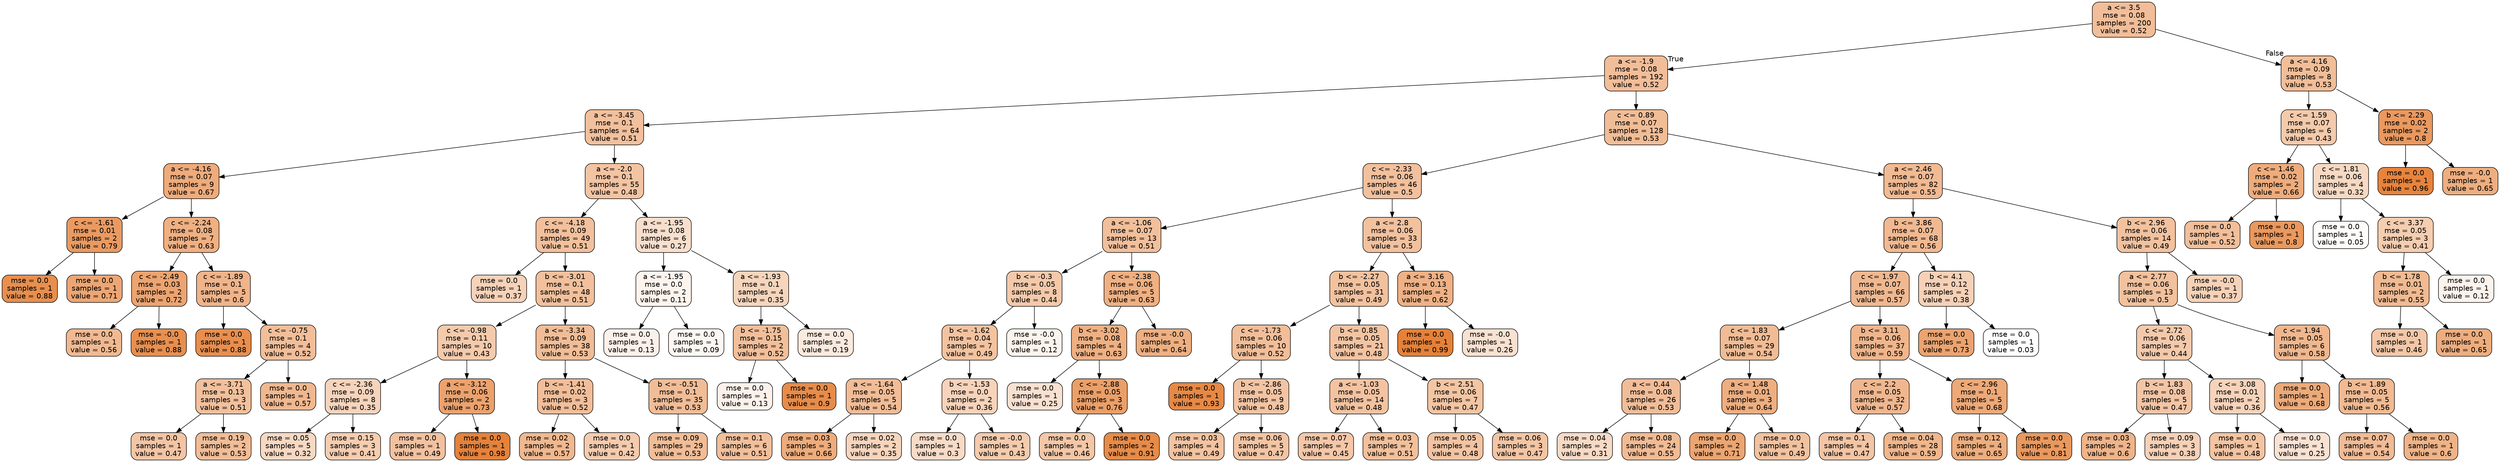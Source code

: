 digraph Tree {
node [shape=box, style="filled, rounded", color="black", fontname=helvetica] ;
edge [fontname=helvetica] ;
0 [label="a <= 3.5\nmse = 0.08\nsamples = 200\nvalue = 0.52", fillcolor="#f2be99"] ;
1 [label="a <= -1.9\nmse = 0.08\nsamples = 192\nvalue = 0.52", fillcolor="#f2be99"] ;
0 -> 1 [labeldistance=2.5, labelangle=45, headlabel="True"] ;
2 [label="a <= -3.45\nmse = 0.1\nsamples = 64\nvalue = 0.51", fillcolor="#f2c09c"] ;
1 -> 2 ;
3 [label="a <= -4.16\nmse = 0.07\nsamples = 9\nvalue = 0.67", fillcolor="#eeab7b"] ;
2 -> 3 ;
4 [label="c <= -1.61\nmse = 0.01\nsamples = 2\nvalue = 0.79", fillcolor="#ea9a61"] ;
3 -> 4 ;
5 [label="mse = 0.0\nsamples = 1\nvalue = 0.88", fillcolor="#e88f4f"] ;
4 -> 5 ;
6 [label="mse = 0.0\nsamples = 1\nvalue = 0.71", fillcolor="#eda673"] ;
4 -> 6 ;
7 [label="c <= -2.24\nmse = 0.08\nsamples = 7\nvalue = 0.63", fillcolor="#efb082"] ;
3 -> 7 ;
8 [label="c <= -2.49\nmse = 0.03\nsamples = 2\nvalue = 0.72", fillcolor="#eca470"] ;
7 -> 8 ;
9 [label="mse = 0.0\nsamples = 1\nvalue = 0.56", fillcolor="#f1b991"] ;
8 -> 9 ;
10 [label="mse = -0.0\nsamples = 1\nvalue = 0.88", fillcolor="#e88f4f"] ;
8 -> 10 ;
11 [label="c <= -1.89\nmse = 0.1\nsamples = 5\nvalue = 0.6", fillcolor="#f0b48a"] ;
7 -> 11 ;
12 [label="mse = 0.0\nsamples = 1\nvalue = 0.88", fillcolor="#e88e4e"] ;
11 -> 12 ;
13 [label="c <= -0.75\nmse = 0.1\nsamples = 4\nvalue = 0.52", fillcolor="#f2be99"] ;
11 -> 13 ;
14 [label="a <= -3.71\nmse = 0.13\nsamples = 3\nvalue = 0.51", fillcolor="#f2c09c"] ;
13 -> 14 ;
15 [label="mse = 0.0\nsamples = 1\nvalue = 0.47", fillcolor="#f3c5a4"] ;
14 -> 15 ;
16 [label="mse = 0.19\nsamples = 2\nvalue = 0.53", fillcolor="#f1bd97"] ;
14 -> 16 ;
17 [label="mse = 0.0\nsamples = 1\nvalue = 0.57", fillcolor="#f0b88f"] ;
13 -> 17 ;
18 [label="a <= -2.0\nmse = 0.1\nsamples = 55\nvalue = 0.48", fillcolor="#f3c4a2"] ;
2 -> 18 ;
19 [label="c <= -4.18\nmse = 0.09\nsamples = 49\nvalue = 0.51", fillcolor="#f2c09c"] ;
18 -> 19 ;
20 [label="mse = 0.0\nsamples = 1\nvalue = 0.37", fillcolor="#f6d2b9"] ;
19 -> 20 ;
21 [label="b <= -3.01\nmse = 0.1\nsamples = 48\nvalue = 0.51", fillcolor="#f2c09c"] ;
19 -> 21 ;
22 [label="c <= -0.98\nmse = 0.11\nsamples = 10\nvalue = 0.43", fillcolor="#f4caac"] ;
21 -> 22 ;
23 [label="c <= -2.36\nmse = 0.09\nsamples = 8\nvalue = 0.35", fillcolor="#f6d4bc"] ;
22 -> 23 ;
24 [label="mse = 0.05\nsamples = 5\nvalue = 0.32", fillcolor="#f7d9c3"] ;
23 -> 24 ;
25 [label="mse = 0.15\nsamples = 3\nvalue = 0.41", fillcolor="#f5cdb0"] ;
23 -> 25 ;
26 [label="a <= -3.12\nmse = 0.06\nsamples = 2\nvalue = 0.73", fillcolor="#eca26d"] ;
22 -> 26 ;
27 [label="mse = 0.0\nsamples = 1\nvalue = 0.49", fillcolor="#f2c2a0"] ;
26 -> 27 ;
28 [label="mse = 0.0\nsamples = 1\nvalue = 0.98", fillcolor="#e5823b"] ;
26 -> 28 ;
29 [label="a <= -3.34\nmse = 0.09\nsamples = 38\nvalue = 0.53", fillcolor="#f1bd97"] ;
21 -> 29 ;
30 [label="b <= -1.41\nmse = 0.02\nsamples = 3\nvalue = 0.52", fillcolor="#f2be99"] ;
29 -> 30 ;
31 [label="mse = 0.02\nsamples = 2\nvalue = 0.57", fillcolor="#f0b88f"] ;
30 -> 31 ;
32 [label="mse = 0.0\nsamples = 1\nvalue = 0.42", fillcolor="#f4cbae"] ;
30 -> 32 ;
33 [label="b <= -0.51\nmse = 0.1\nsamples = 35\nvalue = 0.53", fillcolor="#f1bd97"] ;
29 -> 33 ;
34 [label="mse = 0.09\nsamples = 29\nvalue = 0.53", fillcolor="#f1bd97"] ;
33 -> 34 ;
35 [label="mse = 0.1\nsamples = 6\nvalue = 0.51", fillcolor="#f2bf9b"] ;
33 -> 35 ;
36 [label="a <= -1.95\nmse = 0.08\nsamples = 6\nvalue = 0.27", fillcolor="#f8dfcd"] ;
18 -> 36 ;
37 [label="a <= -1.95\nmse = 0.0\nsamples = 2\nvalue = 0.11", fillcolor="#fdf4ee"] ;
36 -> 37 ;
38 [label="mse = 0.0\nsamples = 1\nvalue = 0.13", fillcolor="#fcf1ea"] ;
37 -> 38 ;
39 [label="mse = 0.0\nsamples = 1\nvalue = 0.09", fillcolor="#fdf7f2"] ;
37 -> 39 ;
40 [label="a <= -1.93\nmse = 0.1\nsamples = 4\nvalue = 0.35", fillcolor="#f6d5bc"] ;
36 -> 40 ;
41 [label="b <= -1.75\nmse = 0.15\nsamples = 2\nvalue = 0.52", fillcolor="#f2bf9a"] ;
40 -> 41 ;
42 [label="mse = 0.0\nsamples = 1\nvalue = 0.13", fillcolor="#fcf2eb"] ;
41 -> 42 ;
43 [label="mse = 0.0\nsamples = 1\nvalue = 0.9", fillcolor="#e78c4a"] ;
41 -> 43 ;
44 [label="mse = 0.0\nsamples = 2\nvalue = 0.19", fillcolor="#fbeade"] ;
40 -> 44 ;
45 [label="c <= 0.89\nmse = 0.07\nsamples = 128\nvalue = 0.53", fillcolor="#f1bd97"] ;
1 -> 45 ;
46 [label="c <= -2.33\nmse = 0.06\nsamples = 46\nvalue = 0.5", fillcolor="#f2c09d"] ;
45 -> 46 ;
47 [label="a <= -1.06\nmse = 0.07\nsamples = 13\nvalue = 0.51", fillcolor="#f2bf9b"] ;
46 -> 47 ;
48 [label="b <= -0.3\nmse = 0.05\nsamples = 8\nvalue = 0.44", fillcolor="#f4c9aa"] ;
47 -> 48 ;
49 [label="b <= -1.62\nmse = 0.04\nsamples = 7\nvalue = 0.49", fillcolor="#f3c3a0"] ;
48 -> 49 ;
50 [label="a <= -1.64\nmse = 0.05\nsamples = 5\nvalue = 0.54", fillcolor="#f1bc96"] ;
49 -> 50 ;
51 [label="mse = 0.03\nsamples = 3\nvalue = 0.66", fillcolor="#eeac7c"] ;
50 -> 51 ;
52 [label="mse = 0.02\nsamples = 2\nvalue = 0.35", fillcolor="#f6d5bd"] ;
50 -> 52 ;
53 [label="b <= -1.53\nmse = 0.0\nsamples = 2\nvalue = 0.36", fillcolor="#f6d3ba"] ;
49 -> 53 ;
54 [label="mse = 0.0\nsamples = 1\nvalue = 0.3", fillcolor="#f8dbc7"] ;
53 -> 54 ;
55 [label="mse = -0.0\nsamples = 1\nvalue = 0.43", fillcolor="#f4cbad"] ;
53 -> 55 ;
56 [label="mse = -0.0\nsamples = 1\nvalue = 0.12", fillcolor="#fdf3ed"] ;
48 -> 56 ;
57 [label="c <= -2.38\nmse = 0.06\nsamples = 5\nvalue = 0.63", fillcolor="#efb082"] ;
47 -> 57 ;
58 [label="b <= -3.02\nmse = 0.08\nsamples = 4\nvalue = 0.63", fillcolor="#efb082"] ;
57 -> 58 ;
59 [label="mse = 0.0\nsamples = 1\nvalue = 0.25", fillcolor="#f9e1d1"] ;
58 -> 59 ;
60 [label="c <= -2.88\nmse = 0.05\nsamples = 3\nvalue = 0.76", fillcolor="#eb9f68"] ;
58 -> 60 ;
61 [label="mse = 0.0\nsamples = 1\nvalue = 0.46", fillcolor="#f3c7a7"] ;
60 -> 61 ;
62 [label="mse = 0.0\nsamples = 2\nvalue = 0.91", fillcolor="#e78b49"] ;
60 -> 62 ;
63 [label="mse = -0.0\nsamples = 1\nvalue = 0.64", fillcolor="#eeaf81"] ;
57 -> 63 ;
64 [label="a <= 2.8\nmse = 0.06\nsamples = 33\nvalue = 0.5", fillcolor="#f2c19e"] ;
46 -> 64 ;
65 [label="b <= -2.27\nmse = 0.05\nsamples = 31\nvalue = 0.49", fillcolor="#f2c29f"] ;
64 -> 65 ;
66 [label="c <= -1.73\nmse = 0.06\nsamples = 10\nvalue = 0.52", fillcolor="#f2be99"] ;
65 -> 66 ;
67 [label="mse = 0.0\nsamples = 1\nvalue = 0.93", fillcolor="#e78945"] ;
66 -> 67 ;
68 [label="b <= -2.86\nmse = 0.05\nsamples = 9\nvalue = 0.48", fillcolor="#f3c4a3"] ;
66 -> 68 ;
69 [label="mse = 0.03\nsamples = 4\nvalue = 0.49", fillcolor="#f3c3a0"] ;
68 -> 69 ;
70 [label="mse = 0.06\nsamples = 5\nvalue = 0.47", fillcolor="#f3c5a4"] ;
68 -> 70 ;
71 [label="b <= 0.85\nmse = 0.05\nsamples = 21\nvalue = 0.48", fillcolor="#f3c4a2"] ;
65 -> 71 ;
72 [label="a <= -1.03\nmse = 0.05\nsamples = 14\nvalue = 0.48", fillcolor="#f3c3a1"] ;
71 -> 72 ;
73 [label="mse = 0.07\nsamples = 7\nvalue = 0.45", fillcolor="#f4c7a8"] ;
72 -> 73 ;
74 [label="mse = 0.03\nsamples = 7\nvalue = 0.51", fillcolor="#f2c09b"] ;
72 -> 74 ;
75 [label="b <= 2.51\nmse = 0.06\nsamples = 7\nvalue = 0.47", fillcolor="#f3c5a3"] ;
71 -> 75 ;
76 [label="mse = 0.05\nsamples = 4\nvalue = 0.48", fillcolor="#f3c4a3"] ;
75 -> 76 ;
77 [label="mse = 0.06\nsamples = 3\nvalue = 0.47", fillcolor="#f3c5a4"] ;
75 -> 77 ;
78 [label="a <= 3.16\nmse = 0.13\nsamples = 2\nvalue = 0.62", fillcolor="#efb185"] ;
64 -> 78 ;
79 [label="mse = 0.0\nsamples = 1\nvalue = 0.99", fillcolor="#e58139"] ;
78 -> 79 ;
80 [label="mse = -0.0\nsamples = 1\nvalue = 0.26", fillcolor="#f9e1d0"] ;
78 -> 80 ;
81 [label="a <= 2.46\nmse = 0.07\nsamples = 82\nvalue = 0.55", fillcolor="#f1ba93"] ;
45 -> 81 ;
82 [label="b <= 3.86\nmse = 0.07\nsamples = 68\nvalue = 0.56", fillcolor="#f1b991"] ;
81 -> 82 ;
83 [label="c <= 1.97\nmse = 0.07\nsamples = 66\nvalue = 0.57", fillcolor="#f0b890"] ;
82 -> 83 ;
84 [label="c <= 1.83\nmse = 0.07\nsamples = 29\nvalue = 0.54", fillcolor="#f1bc95"] ;
83 -> 84 ;
85 [label="a <= 0.44\nmse = 0.08\nsamples = 26\nvalue = 0.53", fillcolor="#f1bd98"] ;
84 -> 85 ;
86 [label="mse = 0.04\nsamples = 2\nvalue = 0.31", fillcolor="#f7dac5"] ;
85 -> 86 ;
87 [label="mse = 0.08\nsamples = 24\nvalue = 0.55", fillcolor="#f1bb94"] ;
85 -> 87 ;
88 [label="a <= 1.48\nmse = 0.01\nsamples = 3\nvalue = 0.64", fillcolor="#eeae80"] ;
84 -> 88 ;
89 [label="mse = 0.0\nsamples = 2\nvalue = 0.71", fillcolor="#eca571"] ;
88 -> 89 ;
90 [label="mse = 0.0\nsamples = 1\nvalue = 0.49", fillcolor="#f2c29f"] ;
88 -> 90 ;
91 [label="b <= 3.11\nmse = 0.06\nsamples = 37\nvalue = 0.59", fillcolor="#f0b58b"] ;
83 -> 91 ;
92 [label="c <= 2.2\nmse = 0.05\nsamples = 32\nvalue = 0.57", fillcolor="#f0b78f"] ;
91 -> 92 ;
93 [label="mse = 0.1\nsamples = 4\nvalue = 0.47", fillcolor="#f3c5a4"] ;
92 -> 93 ;
94 [label="mse = 0.04\nsamples = 28\nvalue = 0.59", fillcolor="#f0b68c"] ;
92 -> 94 ;
95 [label="c <= 2.96\nmse = 0.1\nsamples = 5\nvalue = 0.68", fillcolor="#eda978"] ;
91 -> 95 ;
96 [label="mse = 0.12\nsamples = 4\nvalue = 0.65", fillcolor="#eead7e"] ;
95 -> 96 ;
97 [label="mse = 0.0\nsamples = 1\nvalue = 0.81", fillcolor="#ea985d"] ;
95 -> 97 ;
98 [label="b <= 4.1\nmse = 0.12\nsamples = 2\nvalue = 0.38", fillcolor="#f6d1b7"] ;
82 -> 98 ;
99 [label="mse = 0.0\nsamples = 1\nvalue = 0.73", fillcolor="#eca36f"] ;
98 -> 99 ;
100 [label="mse = 0.0\nsamples = 1\nvalue = 0.03", fillcolor="#ffffff"] ;
98 -> 100 ;
101 [label="b <= 2.96\nmse = 0.06\nsamples = 14\nvalue = 0.49", fillcolor="#f2c29f"] ;
81 -> 101 ;
102 [label="a <= 2.77\nmse = 0.06\nsamples = 13\nvalue = 0.5", fillcolor="#f2c19d"] ;
101 -> 102 ;
103 [label="c <= 2.72\nmse = 0.06\nsamples = 7\nvalue = 0.44", fillcolor="#f4c9ab"] ;
102 -> 103 ;
104 [label="b <= 1.83\nmse = 0.08\nsamples = 5\nvalue = 0.47", fillcolor="#f3c5a5"] ;
103 -> 104 ;
105 [label="mse = 0.03\nsamples = 2\nvalue = 0.6", fillcolor="#efb489"] ;
104 -> 105 ;
106 [label="mse = 0.09\nsamples = 3\nvalue = 0.38", fillcolor="#f6d1b7"] ;
104 -> 106 ;
107 [label="c <= 3.08\nmse = 0.01\nsamples = 2\nvalue = 0.36", fillcolor="#f6d3ba"] ;
103 -> 107 ;
108 [label="mse = 0.0\nsamples = 1\nvalue = 0.48", fillcolor="#f3c4a2"] ;
107 -> 108 ;
109 [label="mse = 0.0\nsamples = 1\nvalue = 0.25", fillcolor="#f9e2d2"] ;
107 -> 109 ;
110 [label="c <= 1.94\nmse = 0.05\nsamples = 6\nvalue = 0.58", fillcolor="#f0b78e"] ;
102 -> 110 ;
111 [label="mse = 0.0\nsamples = 1\nvalue = 0.68", fillcolor="#edaa79"] ;
110 -> 111 ;
112 [label="b <= 1.89\nmse = 0.05\nsamples = 5\nvalue = 0.56", fillcolor="#f1ba92"] ;
110 -> 112 ;
113 [label="mse = 0.07\nsamples = 4\nvalue = 0.54", fillcolor="#f1bb95"] ;
112 -> 113 ;
114 [label="mse = 0.0\nsamples = 1\nvalue = 0.6", fillcolor="#efb388"] ;
112 -> 114 ;
115 [label="mse = -0.0\nsamples = 1\nvalue = 0.37", fillcolor="#f6d2b8"] ;
101 -> 115 ;
116 [label="a <= 4.16\nmse = 0.09\nsamples = 8\nvalue = 0.53", fillcolor="#f2be98"] ;
0 -> 116 [labeldistance=2.5, labelangle=-45, headlabel="False"] ;
117 [label="c <= 1.59\nmse = 0.07\nsamples = 6\nvalue = 0.43", fillcolor="#f4caab"] ;
116 -> 117 ;
118 [label="c <= 1.46\nmse = 0.02\nsamples = 2\nvalue = 0.66", fillcolor="#eeac7c"] ;
117 -> 118 ;
119 [label="mse = 0.0\nsamples = 1\nvalue = 0.52", fillcolor="#f2bf9a"] ;
118 -> 119 ;
120 [label="mse = 0.0\nsamples = 1\nvalue = 0.8", fillcolor="#ea995e"] ;
118 -> 120 ;
121 [label="c <= 1.81\nmse = 0.06\nsamples = 4\nvalue = 0.32", fillcolor="#f7d9c3"] ;
117 -> 121 ;
122 [label="mse = 0.0\nsamples = 1\nvalue = 0.05", fillcolor="#fefcfa"] ;
121 -> 122 ;
123 [label="c <= 3.37\nmse = 0.05\nsamples = 3\nvalue = 0.41", fillcolor="#f5cdb0"] ;
121 -> 123 ;
124 [label="b <= 1.78\nmse = 0.01\nsamples = 2\nvalue = 0.55", fillcolor="#f1ba92"] ;
123 -> 124 ;
125 [label="mse = 0.0\nsamples = 1\nvalue = 0.46", fillcolor="#f3c7a7"] ;
124 -> 125 ;
126 [label="mse = 0.0\nsamples = 1\nvalue = 0.65", fillcolor="#eead7e"] ;
124 -> 126 ;
127 [label="mse = 0.0\nsamples = 1\nvalue = 0.12", fillcolor="#fdf3ed"] ;
123 -> 127 ;
128 [label="b <= 2.29\nmse = 0.02\nsamples = 2\nvalue = 0.8", fillcolor="#ea995f"] ;
116 -> 128 ;
129 [label="mse = 0.0\nsamples = 1\nvalue = 0.96", fillcolor="#e6843e"] ;
128 -> 129 ;
130 [label="mse = -0.0\nsamples = 1\nvalue = 0.65", fillcolor="#eeae7f"] ;
128 -> 130 ;
}